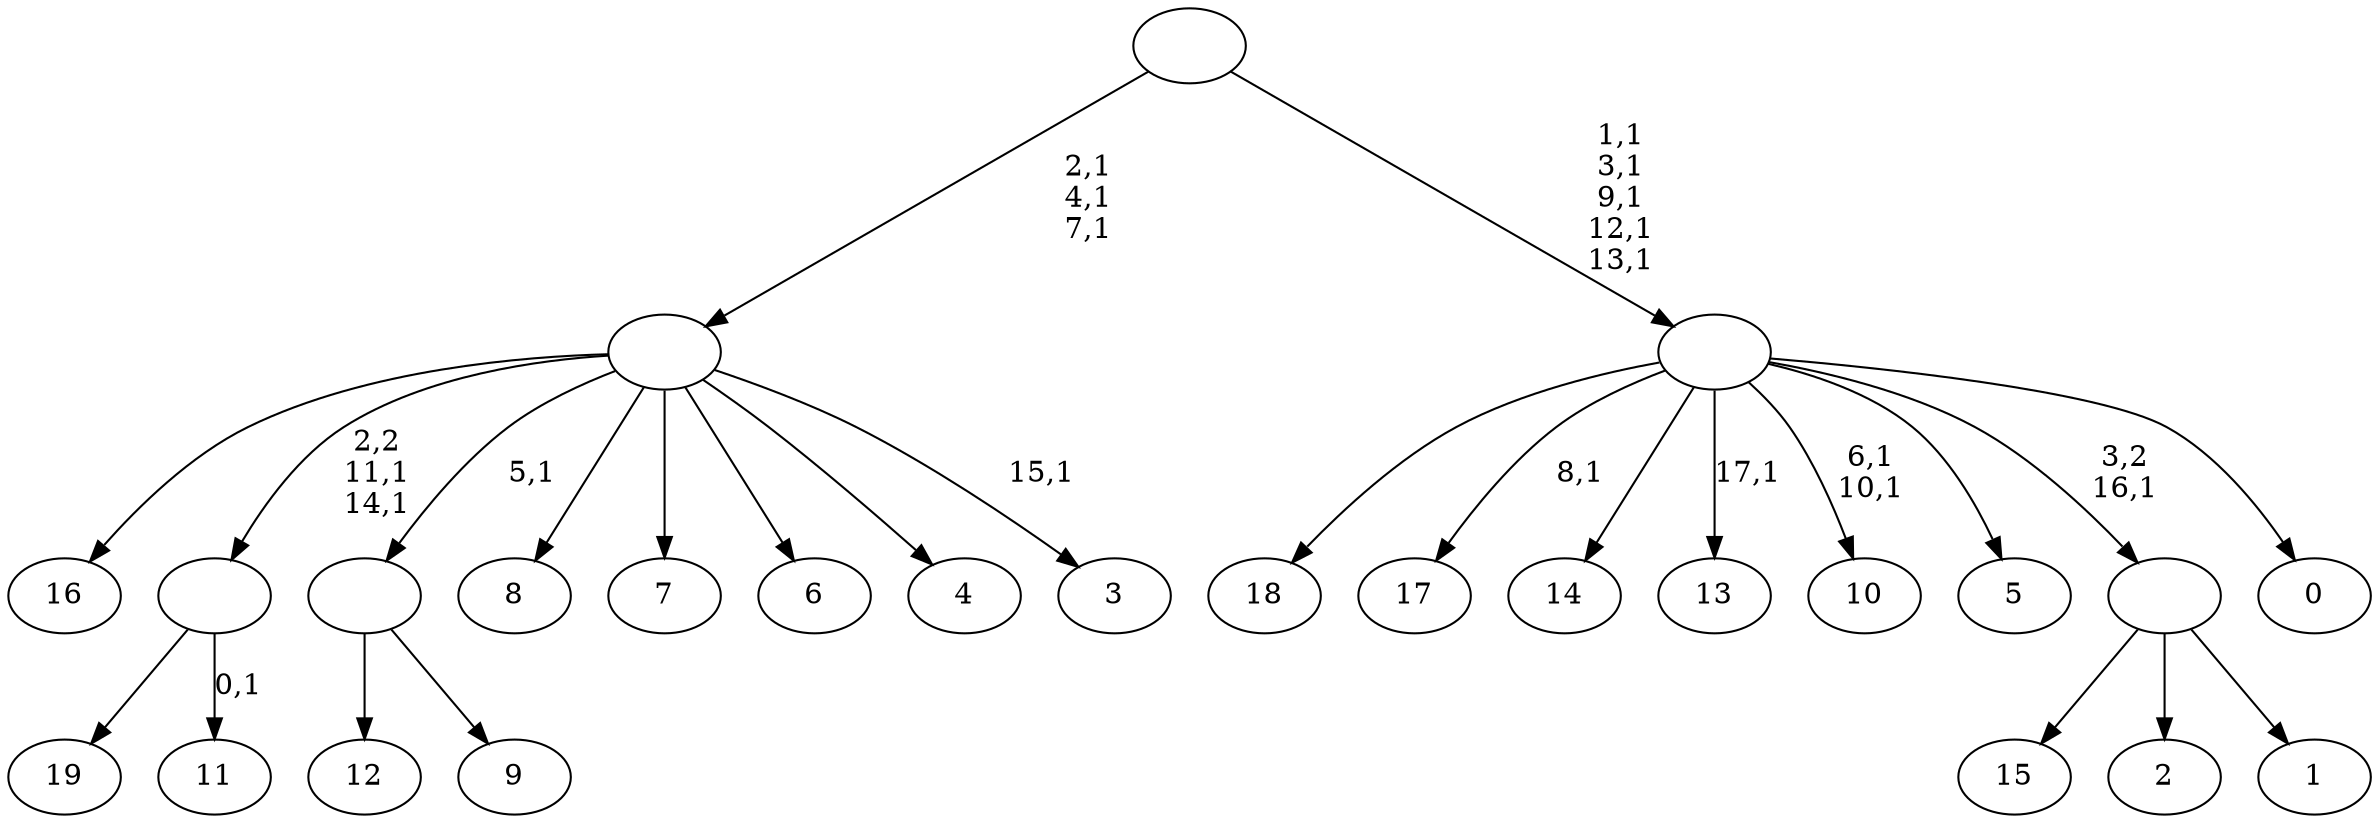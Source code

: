 digraph T {
	38 [label="19"]
	37 [label="18"]
	36 [label="17"]
	34 [label="16"]
	33 [label="15"]
	32 [label="14"]
	31 [label="13"]
	29 [label="12"]
	28 [label="11"]
	26 [label=""]
	24 [label="10"]
	21 [label="9"]
	20 [label=""]
	19 [label="8"]
	18 [label="7"]
	17 [label="6"]
	16 [label="5"]
	15 [label="4"]
	14 [label="3"]
	12 [label=""]
	9 [label="2"]
	8 [label="1"]
	7 [label=""]
	6 [label="0"]
	5 [label=""]
	0 [label=""]
	26 -> 28 [label="0,1"]
	26 -> 38 [label=""]
	20 -> 29 [label=""]
	20 -> 21 [label=""]
	12 -> 14 [label="15,1"]
	12 -> 26 [label="2,2\n11,1\n14,1"]
	12 -> 34 [label=""]
	12 -> 20 [label="5,1"]
	12 -> 19 [label=""]
	12 -> 18 [label=""]
	12 -> 17 [label=""]
	12 -> 15 [label=""]
	7 -> 33 [label=""]
	7 -> 9 [label=""]
	7 -> 8 [label=""]
	5 -> 24 [label="6,1\n10,1"]
	5 -> 31 [label="17,1"]
	5 -> 36 [label="8,1"]
	5 -> 37 [label=""]
	5 -> 32 [label=""]
	5 -> 16 [label=""]
	5 -> 7 [label="3,2\n16,1"]
	5 -> 6 [label=""]
	0 -> 5 [label="1,1\n3,1\n9,1\n12,1\n13,1"]
	0 -> 12 [label="2,1\n4,1\n7,1"]
}
